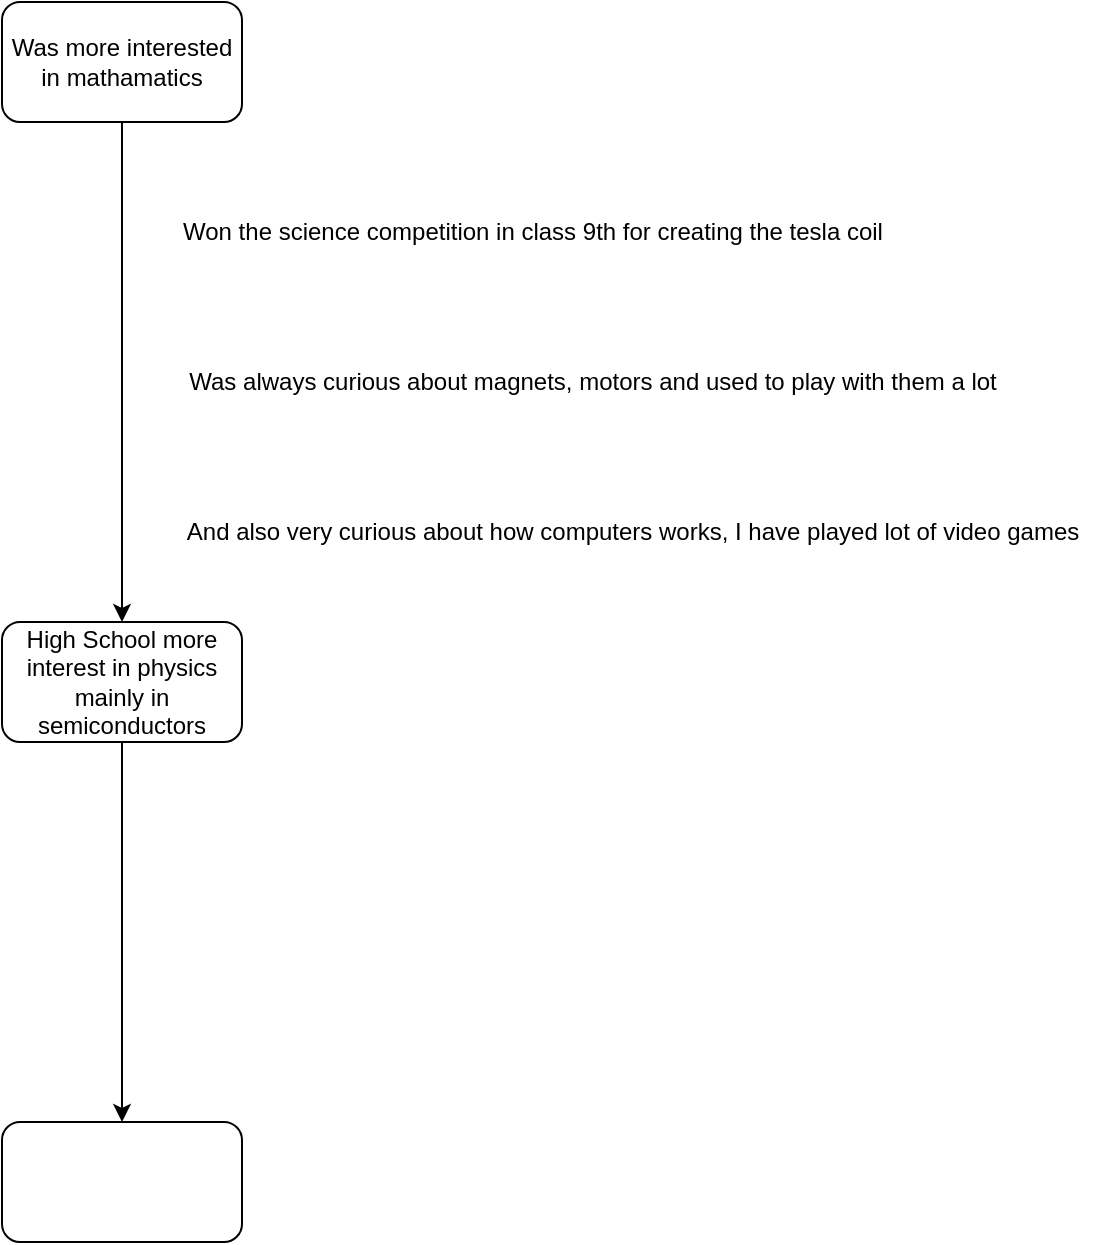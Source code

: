 <mxfile version="20.6.0" type="github"><diagram id="wLNk6Ij5qUb7FDVDS3DK" name="Page-1"><mxGraphModel dx="946" dy="645" grid="1" gridSize="10" guides="1" tooltips="1" connect="1" arrows="1" fold="1" page="1" pageScale="1" pageWidth="827" pageHeight="1169" math="0" shadow="0"><root><mxCell id="0"/><mxCell id="1" parent="0"/><mxCell id="K0A95NoUjRPYc4jRKsag-3" style="edgeStyle=orthogonalEdgeStyle;rounded=0;orthogonalLoop=1;jettySize=auto;html=1;exitX=0.5;exitY=1;exitDx=0;exitDy=0;" edge="1" parent="1" source="K0A95NoUjRPYc4jRKsag-1" target="K0A95NoUjRPYc4jRKsag-2"><mxGeometry relative="1" as="geometry"/></mxCell><mxCell id="K0A95NoUjRPYc4jRKsag-1" value="Was more interested in mathamatics" style="rounded=1;whiteSpace=wrap;html=1;" vertex="1" parent="1"><mxGeometry x="220" y="40" width="120" height="60" as="geometry"/></mxCell><mxCell id="K0A95NoUjRPYc4jRKsag-16" style="edgeStyle=orthogonalEdgeStyle;rounded=0;orthogonalLoop=1;jettySize=auto;html=1;exitX=0.5;exitY=1;exitDx=0;exitDy=0;" edge="1" parent="1" source="K0A95NoUjRPYc4jRKsag-2" target="K0A95NoUjRPYc4jRKsag-15"><mxGeometry relative="1" as="geometry"/></mxCell><mxCell id="K0A95NoUjRPYc4jRKsag-2" value="High School more interest in physics mainly in semiconductors" style="rounded=1;whiteSpace=wrap;html=1;" vertex="1" parent="1"><mxGeometry x="220" y="350" width="120" height="60" as="geometry"/></mxCell><mxCell id="K0A95NoUjRPYc4jRKsag-4" value="Won the science competition in class 9th for creating the tesla coil" style="text;html=1;align=center;verticalAlign=middle;resizable=0;points=[];autosize=1;strokeColor=none;fillColor=none;" vertex="1" parent="1"><mxGeometry x="300" y="140" width="370" height="30" as="geometry"/></mxCell><mxCell id="K0A95NoUjRPYc4jRKsag-12" value="Was always curious about magnets, motors and used to play with them a lot" style="text;html=1;align=center;verticalAlign=middle;resizable=0;points=[];autosize=1;strokeColor=none;fillColor=none;" vertex="1" parent="1"><mxGeometry x="300" y="215" width="430" height="30" as="geometry"/></mxCell><mxCell id="K0A95NoUjRPYc4jRKsag-14" value="And also very curious about how computers works, I have played lot of video games" style="text;html=1;align=center;verticalAlign=middle;resizable=0;points=[];autosize=1;strokeColor=none;fillColor=none;" vertex="1" parent="1"><mxGeometry x="300" y="290" width="470" height="30" as="geometry"/></mxCell><mxCell id="K0A95NoUjRPYc4jRKsag-15" value="" style="rounded=1;whiteSpace=wrap;html=1;" vertex="1" parent="1"><mxGeometry x="220" y="600" width="120" height="60" as="geometry"/></mxCell></root></mxGraphModel></diagram></mxfile>